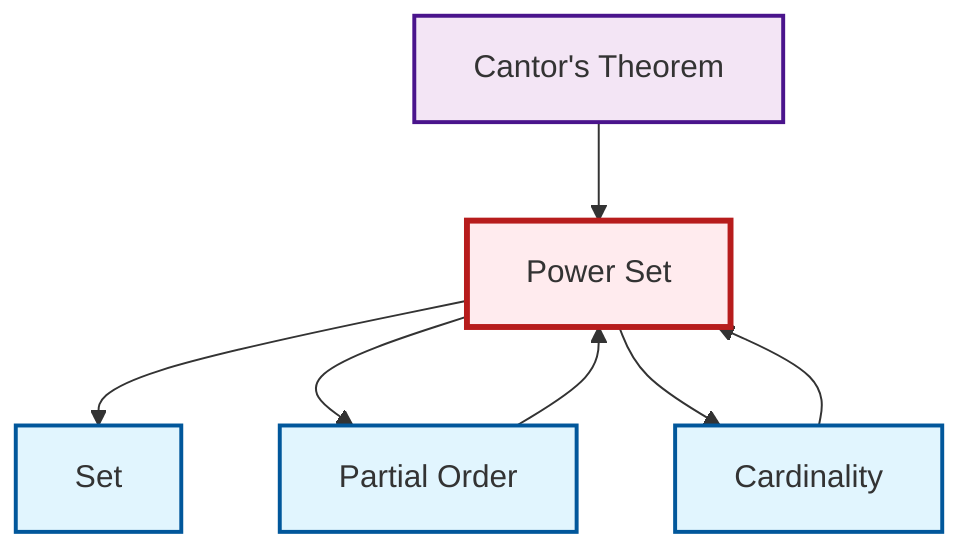 graph TD
    classDef definition fill:#e1f5fe,stroke:#01579b,stroke-width:2px
    classDef theorem fill:#f3e5f5,stroke:#4a148c,stroke-width:2px
    classDef axiom fill:#fff3e0,stroke:#e65100,stroke-width:2px
    classDef example fill:#e8f5e9,stroke:#1b5e20,stroke-width:2px
    classDef current fill:#ffebee,stroke:#b71c1c,stroke-width:3px
    thm-cantor["Cantor's Theorem"]:::theorem
    def-cardinality["Cardinality"]:::definition
    def-set["Set"]:::definition
    def-partial-order["Partial Order"]:::definition
    def-power-set["Power Set"]:::definition
    def-power-set --> def-set
    def-power-set --> def-partial-order
    def-cardinality --> def-power-set
    thm-cantor --> def-power-set
    def-partial-order --> def-power-set
    def-power-set --> def-cardinality
    class def-power-set current